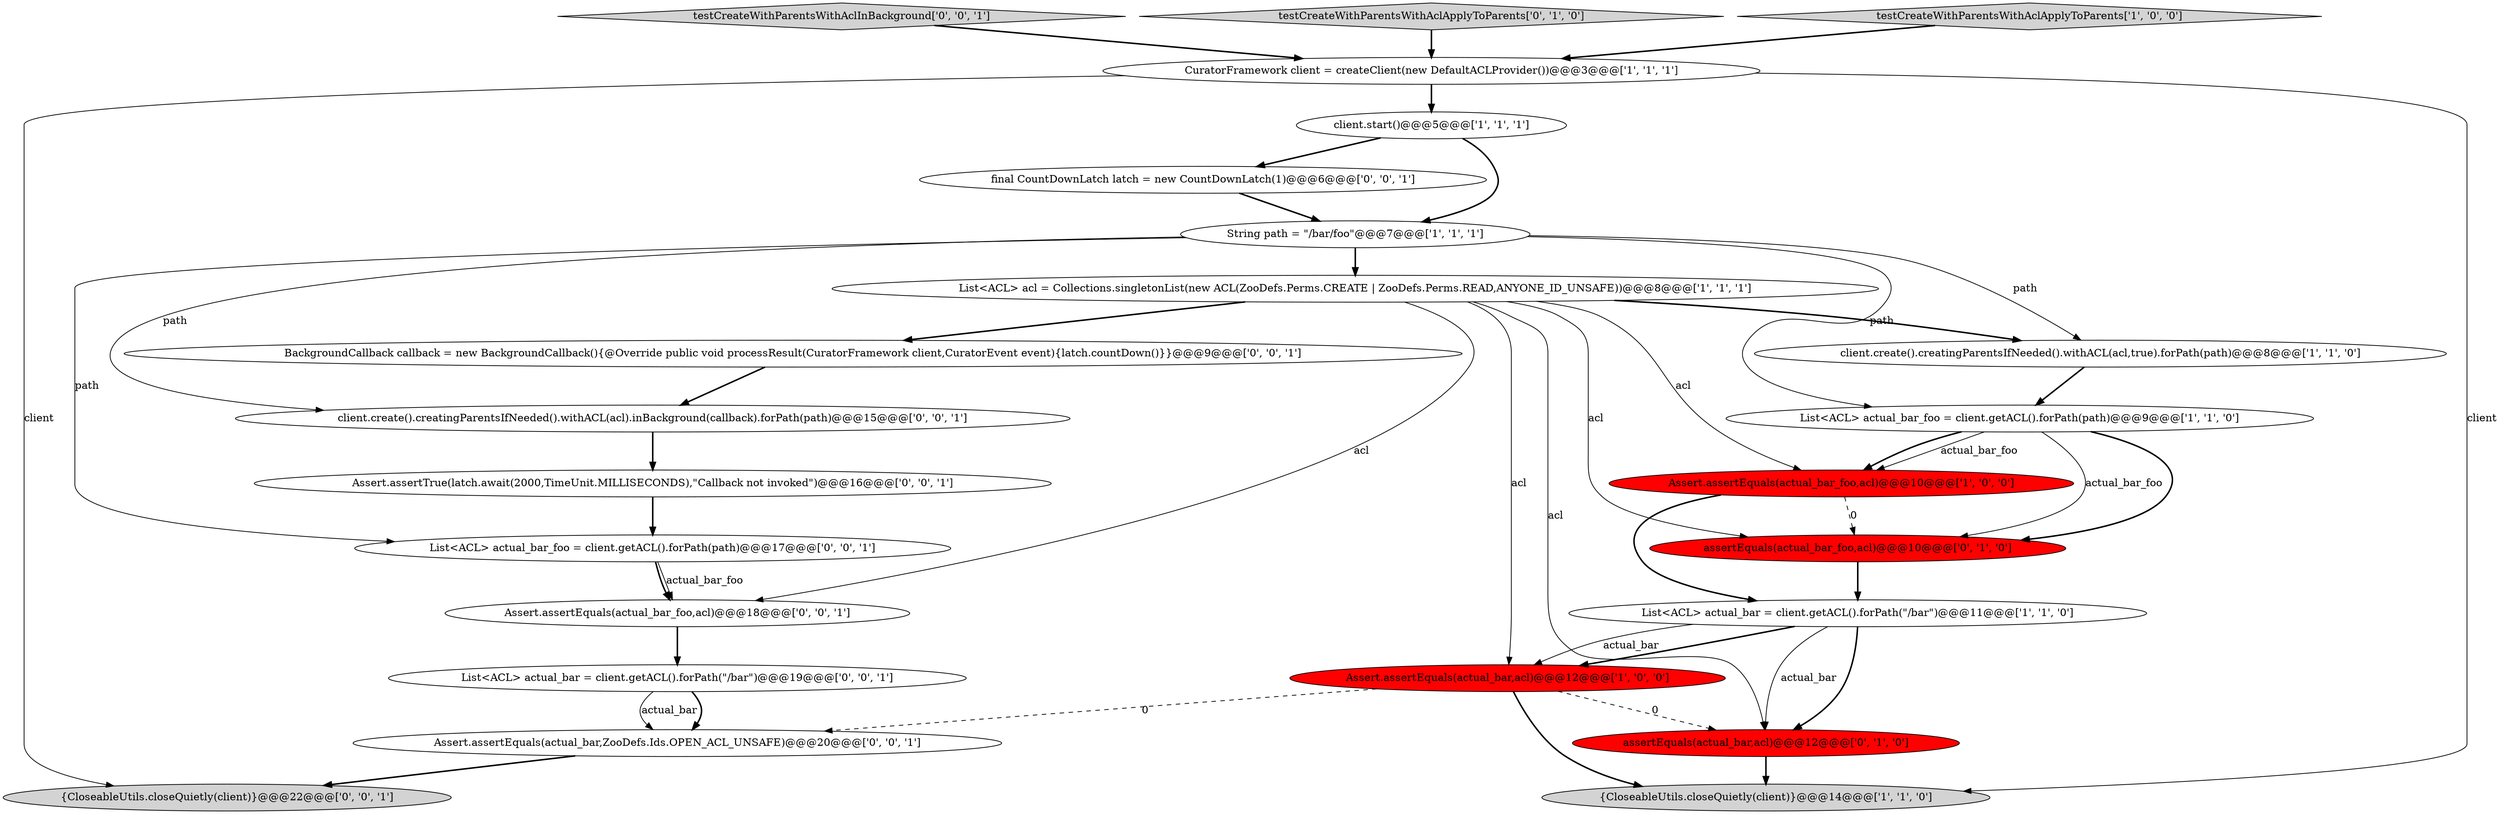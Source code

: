 digraph {
18 [style = filled, label = "client.create().creatingParentsIfNeeded().withACL(acl).inBackground(callback).forPath(path)@@@15@@@['0', '0', '1']", fillcolor = white, shape = ellipse image = "AAA0AAABBB3BBB"];
17 [style = filled, label = "Assert.assertEquals(actual_bar,ZooDefs.Ids.OPEN_ACL_UNSAFE)@@@20@@@['0', '0', '1']", fillcolor = white, shape = ellipse image = "AAA0AAABBB3BBB"];
8 [style = filled, label = "Assert.assertEquals(actual_bar,acl)@@@12@@@['1', '0', '0']", fillcolor = red, shape = ellipse image = "AAA1AAABBB1BBB"];
14 [style = filled, label = "BackgroundCallback callback = new BackgroundCallback(){@Override public void processResult(CuratorFramework client,CuratorEvent event){latch.countDown()}}@@@9@@@['0', '0', '1']", fillcolor = white, shape = ellipse image = "AAA0AAABBB3BBB"];
22 [style = filled, label = "Assert.assertTrue(latch.await(2000,TimeUnit.MILLISECONDS),\"Callback not invoked\")@@@16@@@['0', '0', '1']", fillcolor = white, shape = ellipse image = "AAA0AAABBB3BBB"];
5 [style = filled, label = "List<ACL> actual_bar_foo = client.getACL().forPath(path)@@@9@@@['1', '1', '0']", fillcolor = white, shape = ellipse image = "AAA0AAABBB1BBB"];
19 [style = filled, label = "List<ACL> actual_bar_foo = client.getACL().forPath(path)@@@17@@@['0', '0', '1']", fillcolor = white, shape = ellipse image = "AAA0AAABBB3BBB"];
20 [style = filled, label = "Assert.assertEquals(actual_bar_foo,acl)@@@18@@@['0', '0', '1']", fillcolor = white, shape = ellipse image = "AAA0AAABBB3BBB"];
21 [style = filled, label = "testCreateWithParentsWithAclInBackground['0', '0', '1']", fillcolor = lightgray, shape = diamond image = "AAA0AAABBB3BBB"];
4 [style = filled, label = "client.create().creatingParentsIfNeeded().withACL(acl,true).forPath(path)@@@8@@@['1', '1', '0']", fillcolor = white, shape = ellipse image = "AAA0AAABBB1BBB"];
11 [style = filled, label = "testCreateWithParentsWithAclApplyToParents['0', '1', '0']", fillcolor = lightgray, shape = diamond image = "AAA0AAABBB2BBB"];
2 [style = filled, label = "client.start()@@@5@@@['1', '1', '1']", fillcolor = white, shape = ellipse image = "AAA0AAABBB1BBB"];
6 [style = filled, label = "Assert.assertEquals(actual_bar_foo,acl)@@@10@@@['1', '0', '0']", fillcolor = red, shape = ellipse image = "AAA1AAABBB1BBB"];
0 [style = filled, label = "List<ACL> actual_bar = client.getACL().forPath(\"/bar\")@@@11@@@['1', '1', '0']", fillcolor = white, shape = ellipse image = "AAA0AAABBB1BBB"];
23 [style = filled, label = "{CloseableUtils.closeQuietly(client)}@@@22@@@['0', '0', '1']", fillcolor = lightgray, shape = ellipse image = "AAA0AAABBB3BBB"];
16 [style = filled, label = "List<ACL> actual_bar = client.getACL().forPath(\"/bar\")@@@19@@@['0', '0', '1']", fillcolor = white, shape = ellipse image = "AAA0AAABBB3BBB"];
10 [style = filled, label = "{CloseableUtils.closeQuietly(client)}@@@14@@@['1', '1', '0']", fillcolor = lightgray, shape = ellipse image = "AAA0AAABBB1BBB"];
13 [style = filled, label = "assertEquals(actual_bar_foo,acl)@@@10@@@['0', '1', '0']", fillcolor = red, shape = ellipse image = "AAA1AAABBB2BBB"];
3 [style = filled, label = "String path = \"/bar/foo\"@@@7@@@['1', '1', '1']", fillcolor = white, shape = ellipse image = "AAA0AAABBB1BBB"];
9 [style = filled, label = "List<ACL> acl = Collections.singletonList(new ACL(ZooDefs.Perms.CREATE | ZooDefs.Perms.READ,ANYONE_ID_UNSAFE))@@@8@@@['1', '1', '1']", fillcolor = white, shape = ellipse image = "AAA0AAABBB1BBB"];
15 [style = filled, label = "final CountDownLatch latch = new CountDownLatch(1)@@@6@@@['0', '0', '1']", fillcolor = white, shape = ellipse image = "AAA0AAABBB3BBB"];
12 [style = filled, label = "assertEquals(actual_bar,acl)@@@12@@@['0', '1', '0']", fillcolor = red, shape = ellipse image = "AAA1AAABBB2BBB"];
1 [style = filled, label = "testCreateWithParentsWithAclApplyToParents['1', '0', '0']", fillcolor = lightgray, shape = diamond image = "AAA0AAABBB1BBB"];
7 [style = filled, label = "CuratorFramework client = createClient(new DefaultACLProvider())@@@3@@@['1', '1', '1']", fillcolor = white, shape = ellipse image = "AAA0AAABBB1BBB"];
9->13 [style = solid, label="acl"];
8->10 [style = bold, label=""];
9->20 [style = solid, label="acl"];
7->10 [style = solid, label="client"];
9->6 [style = solid, label="acl"];
9->8 [style = solid, label="acl"];
19->20 [style = solid, label="actual_bar_foo"];
22->19 [style = bold, label=""];
19->20 [style = bold, label=""];
0->12 [style = bold, label=""];
9->4 [style = bold, label=""];
2->3 [style = bold, label=""];
3->4 [style = solid, label="path"];
5->6 [style = solid, label="actual_bar_foo"];
8->12 [style = dashed, label="0"];
5->13 [style = solid, label="actual_bar_foo"];
6->0 [style = bold, label=""];
16->17 [style = bold, label=""];
9->12 [style = solid, label="acl"];
15->3 [style = bold, label=""];
1->7 [style = bold, label=""];
17->23 [style = bold, label=""];
3->19 [style = solid, label="path"];
16->17 [style = solid, label="actual_bar"];
3->9 [style = bold, label=""];
12->10 [style = bold, label=""];
18->22 [style = bold, label=""];
20->16 [style = bold, label=""];
5->6 [style = bold, label=""];
6->13 [style = dashed, label="0"];
7->2 [style = bold, label=""];
0->12 [style = solid, label="actual_bar"];
5->13 [style = bold, label=""];
2->15 [style = bold, label=""];
3->18 [style = solid, label="path"];
0->8 [style = bold, label=""];
9->14 [style = bold, label=""];
3->5 [style = solid, label="path"];
21->7 [style = bold, label=""];
8->17 [style = dashed, label="0"];
14->18 [style = bold, label=""];
0->8 [style = solid, label="actual_bar"];
4->5 [style = bold, label=""];
11->7 [style = bold, label=""];
13->0 [style = bold, label=""];
7->23 [style = solid, label="client"];
}
